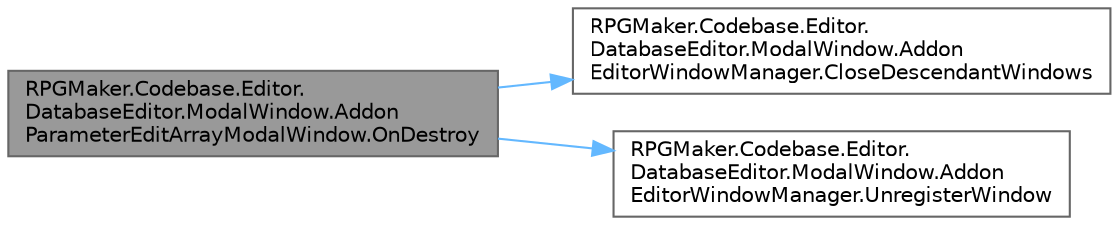 digraph "RPGMaker.Codebase.Editor.DatabaseEditor.ModalWindow.AddonParameterEditArrayModalWindow.OnDestroy"
{
 // LATEX_PDF_SIZE
  bgcolor="transparent";
  edge [fontname=Helvetica,fontsize=10,labelfontname=Helvetica,labelfontsize=10];
  node [fontname=Helvetica,fontsize=10,shape=box,height=0.2,width=0.4];
  rankdir="LR";
  Node1 [id="Node000001",label="RPGMaker.Codebase.Editor.\lDatabaseEditor.ModalWindow.Addon\lParameterEditArrayModalWindow.OnDestroy",height=0.2,width=0.4,color="gray40", fillcolor="grey60", style="filled", fontcolor="black",tooltip=" "];
  Node1 -> Node2 [id="edge1_Node000001_Node000002",color="steelblue1",style="solid",tooltip=" "];
  Node2 [id="Node000002",label="RPGMaker.Codebase.Editor.\lDatabaseEditor.ModalWindow.Addon\lEditorWindowManager.CloseDescendantWindows",height=0.2,width=0.4,color="grey40", fillcolor="white", style="filled",URL="$da/df8/class_r_p_g_maker_1_1_codebase_1_1_editor_1_1_database_editor_1_1_modal_window_1_1_addon_editor_window_manager.html#ab0dca4ac11ed0d0fe85bfbe4366a3952",tooltip="😁 子孫ウィンドウ閉じる"];
  Node1 -> Node3 [id="edge2_Node000001_Node000003",color="steelblue1",style="solid",tooltip=" "];
  Node3 [id="Node000003",label="RPGMaker.Codebase.Editor.\lDatabaseEditor.ModalWindow.Addon\lEditorWindowManager.UnregisterWindow",height=0.2,width=0.4,color="grey40", fillcolor="white", style="filled",URL="$da/df8/class_r_p_g_maker_1_1_codebase_1_1_editor_1_1_database_editor_1_1_modal_window_1_1_addon_editor_window_manager.html#a02c065fcd961eef82b8876d61e0ae834",tooltip="😁 ウィンドウの登録解除"];
}
